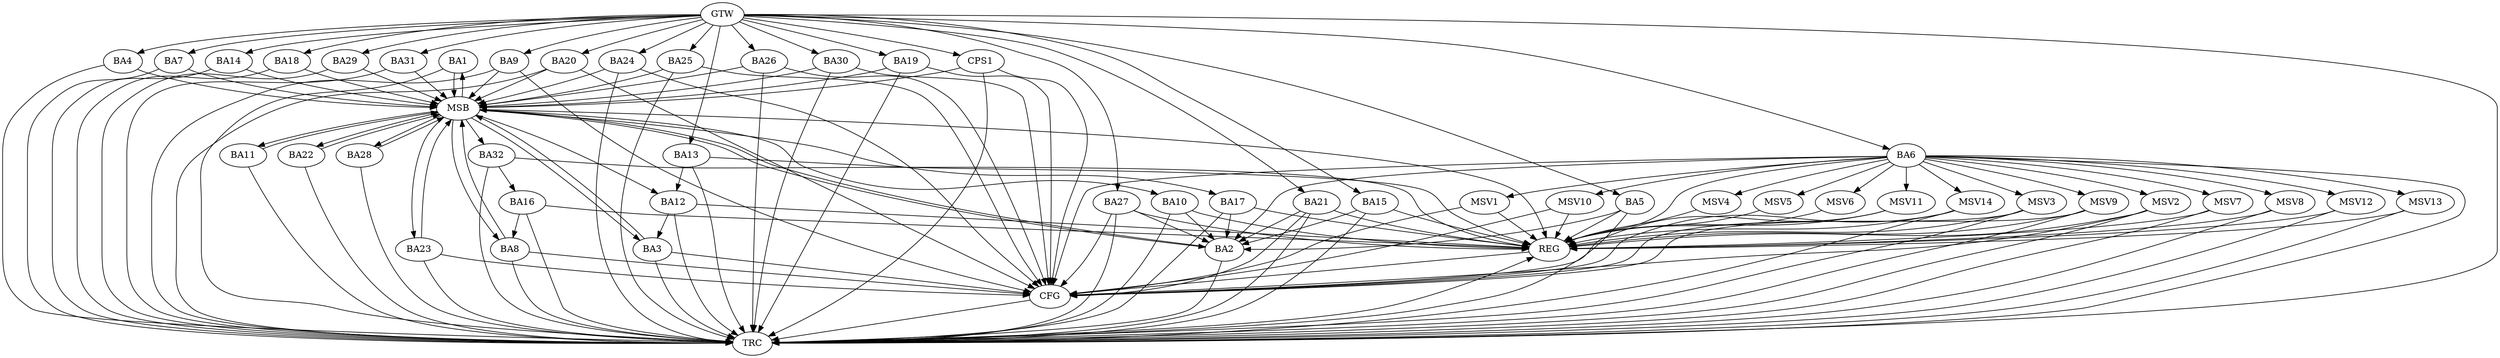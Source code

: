 strict digraph G {
  BA1 [ label="BA1" ];
  BA2 [ label="BA2" ];
  BA3 [ label="BA3" ];
  BA4 [ label="BA4" ];
  BA5 [ label="BA5" ];
  BA6 [ label="BA6" ];
  BA7 [ label="BA7" ];
  BA8 [ label="BA8" ];
  BA9 [ label="BA9" ];
  BA10 [ label="BA10" ];
  BA11 [ label="BA11" ];
  BA12 [ label="BA12" ];
  BA13 [ label="BA13" ];
  BA14 [ label="BA14" ];
  BA15 [ label="BA15" ];
  BA16 [ label="BA16" ];
  BA17 [ label="BA17" ];
  BA18 [ label="BA18" ];
  BA19 [ label="BA19" ];
  BA20 [ label="BA20" ];
  BA21 [ label="BA21" ];
  BA22 [ label="BA22" ];
  BA23 [ label="BA23" ];
  BA24 [ label="BA24" ];
  BA25 [ label="BA25" ];
  BA26 [ label="BA26" ];
  BA27 [ label="BA27" ];
  BA28 [ label="BA28" ];
  BA29 [ label="BA29" ];
  BA30 [ label="BA30" ];
  BA31 [ label="BA31" ];
  BA32 [ label="BA32" ];
  CPS1 [ label="CPS1" ];
  GTW [ label="GTW" ];
  REG [ label="REG" ];
  MSB [ label="MSB" ];
  CFG [ label="CFG" ];
  TRC [ label="TRC" ];
  MSV1 [ label="MSV1" ];
  MSV2 [ label="MSV2" ];
  MSV3 [ label="MSV3" ];
  MSV4 [ label="MSV4" ];
  MSV5 [ label="MSV5" ];
  MSV6 [ label="MSV6" ];
  MSV7 [ label="MSV7" ];
  MSV8 [ label="MSV8" ];
  MSV9 [ label="MSV9" ];
  MSV10 [ label="MSV10" ];
  MSV11 [ label="MSV11" ];
  MSV12 [ label="MSV12" ];
  MSV13 [ label="MSV13" ];
  MSV14 [ label="MSV14" ];
  BA5 -> BA2;
  BA6 -> BA2;
  BA10 -> BA2;
  BA12 -> BA3;
  BA13 -> BA12;
  BA15 -> BA2;
  BA16 -> BA8;
  BA17 -> BA2;
  BA21 -> BA2;
  BA27 -> BA2;
  BA32 -> BA16;
  GTW -> BA4;
  GTW -> BA5;
  GTW -> BA6;
  GTW -> BA7;
  GTW -> BA9;
  GTW -> BA13;
  GTW -> BA14;
  GTW -> BA15;
  GTW -> BA18;
  GTW -> BA19;
  GTW -> BA20;
  GTW -> BA21;
  GTW -> BA24;
  GTW -> BA25;
  GTW -> BA26;
  GTW -> BA27;
  GTW -> BA29;
  GTW -> BA30;
  GTW -> BA31;
  GTW -> CPS1;
  BA5 -> REG;
  BA6 -> REG;
  BA10 -> REG;
  BA12 -> REG;
  BA13 -> REG;
  BA15 -> REG;
  BA16 -> REG;
  BA17 -> REG;
  BA21 -> REG;
  BA27 -> REG;
  BA32 -> REG;
  BA1 -> MSB;
  MSB -> BA2;
  MSB -> REG;
  BA2 -> MSB;
  MSB -> BA1;
  BA3 -> MSB;
  BA4 -> MSB;
  MSB -> BA3;
  BA7 -> MSB;
  BA8 -> MSB;
  BA9 -> MSB;
  MSB -> BA8;
  BA11 -> MSB;
  BA14 -> MSB;
  MSB -> BA12;
  BA18 -> MSB;
  BA19 -> MSB;
  BA20 -> MSB;
  BA22 -> MSB;
  MSB -> BA11;
  BA23 -> MSB;
  BA24 -> MSB;
  BA25 -> MSB;
  BA26 -> MSB;
  BA28 -> MSB;
  BA29 -> MSB;
  BA30 -> MSB;
  BA31 -> MSB;
  CPS1 -> MSB;
  MSB -> BA17;
  MSB -> BA23;
  MSB -> BA28;
  MSB -> BA10;
  MSB -> BA32;
  MSB -> BA22;
  BA27 -> CFG;
  BA9 -> CFG;
  BA24 -> CFG;
  BA21 -> CFG;
  BA20 -> CFG;
  BA30 -> CFG;
  BA19 -> CFG;
  BA25 -> CFG;
  CPS1 -> CFG;
  BA6 -> CFG;
  BA3 -> CFG;
  BA23 -> CFG;
  BA26 -> CFG;
  BA8 -> CFG;
  REG -> CFG;
  BA1 -> TRC;
  BA2 -> TRC;
  BA3 -> TRC;
  BA4 -> TRC;
  BA5 -> TRC;
  BA6 -> TRC;
  BA7 -> TRC;
  BA8 -> TRC;
  BA9 -> TRC;
  BA10 -> TRC;
  BA11 -> TRC;
  BA12 -> TRC;
  BA13 -> TRC;
  BA14 -> TRC;
  BA15 -> TRC;
  BA16 -> TRC;
  BA17 -> TRC;
  BA18 -> TRC;
  BA19 -> TRC;
  BA20 -> TRC;
  BA21 -> TRC;
  BA22 -> TRC;
  BA23 -> TRC;
  BA24 -> TRC;
  BA25 -> TRC;
  BA26 -> TRC;
  BA27 -> TRC;
  BA28 -> TRC;
  BA29 -> TRC;
  BA30 -> TRC;
  BA31 -> TRC;
  BA32 -> TRC;
  CPS1 -> TRC;
  GTW -> TRC;
  CFG -> TRC;
  TRC -> REG;
  BA6 -> MSV1;
  BA6 -> MSV2;
  MSV1 -> REG;
  MSV1 -> CFG;
  MSV2 -> REG;
  MSV2 -> TRC;
  MSV2 -> CFG;
  BA6 -> MSV3;
  BA6 -> MSV4;
  BA6 -> MSV5;
  BA6 -> MSV6;
  BA6 -> MSV7;
  MSV3 -> REG;
  MSV3 -> TRC;
  MSV3 -> CFG;
  MSV4 -> REG;
  MSV5 -> REG;
  MSV6 -> REG;
  MSV7 -> REG;
  MSV7 -> TRC;
  BA6 -> MSV8;
  MSV8 -> REG;
  MSV8 -> TRC;
  BA6 -> MSV9;
  MSV9 -> REG;
  MSV9 -> TRC;
  MSV9 -> CFG;
  BA6 -> MSV10;
  BA6 -> MSV11;
  BA6 -> MSV12;
  MSV10 -> REG;
  MSV10 -> CFG;
  MSV11 -> REG;
  MSV11 -> CFG;
  MSV12 -> REG;
  MSV12 -> TRC;
  BA6 -> MSV13;
  MSV13 -> REG;
  MSV13 -> TRC;
  BA6 -> MSV14;
  MSV14 -> REG;
  MSV14 -> TRC;
  MSV14 -> CFG;
}

